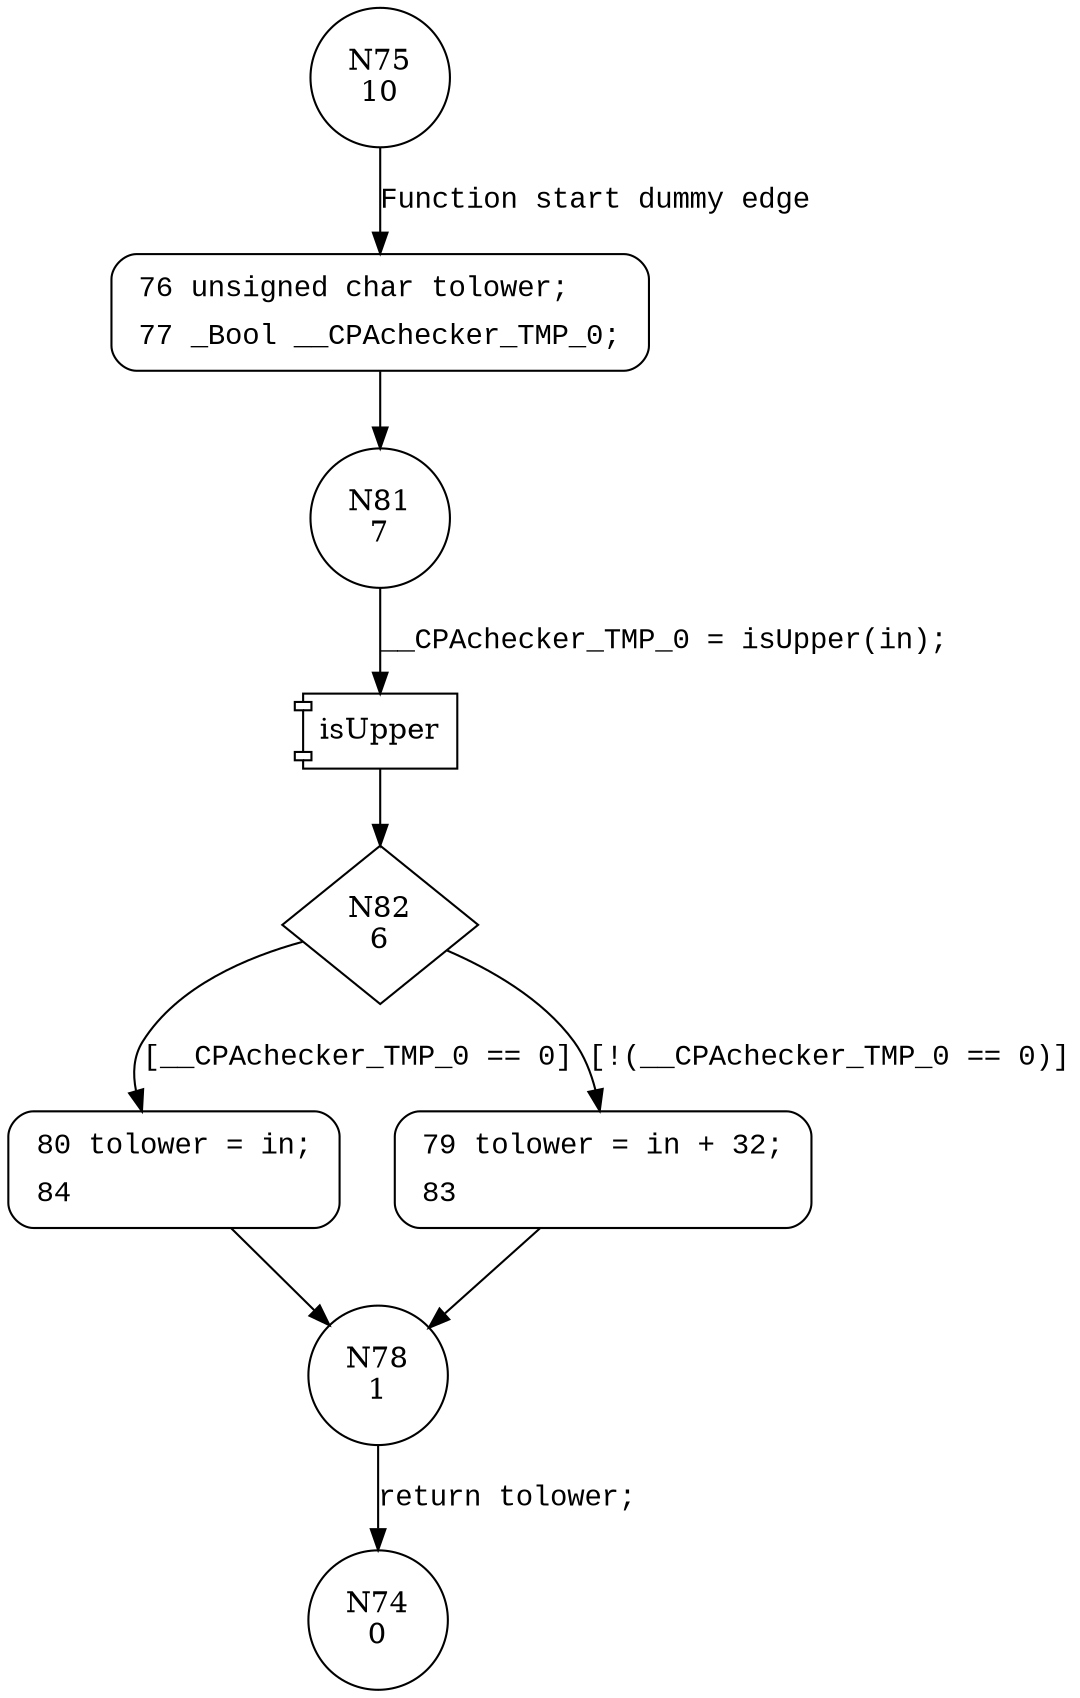 digraph toLower {
75 [shape="circle" label="N75\n10"]
76 [shape="circle" label="N76\n9"]
81 [shape="circle" label="N81\n7"]
82 [shape="diamond" label="N82\n6"]
80 [shape="circle" label="N80\n3"]
79 [shape="circle" label="N79\n5"]
78 [shape="circle" label="N78\n1"]
74 [shape="circle" label="N74\n0"]
76 [style="filled,bold" penwidth="1" fillcolor="white" fontname="Courier New" shape="Mrecord" label=<<table border="0" cellborder="0" cellpadding="3" bgcolor="white"><tr><td align="right">76</td><td align="left">unsigned char tolower;</td></tr><tr><td align="right">77</td><td align="left">_Bool __CPAchecker_TMP_0;</td></tr></table>>]
76 -> 81[label=""]
79 [style="filled,bold" penwidth="1" fillcolor="white" fontname="Courier New" shape="Mrecord" label=<<table border="0" cellborder="0" cellpadding="3" bgcolor="white"><tr><td align="right">79</td><td align="left">tolower = in + 32;</td></tr><tr><td align="right">83</td><td align="left"></td></tr></table>>]
79 -> 78[label=""]
80 [style="filled,bold" penwidth="1" fillcolor="white" fontname="Courier New" shape="Mrecord" label=<<table border="0" cellborder="0" cellpadding="3" bgcolor="white"><tr><td align="right">80</td><td align="left">tolower = in;</td></tr><tr><td align="right">84</td><td align="left"></td></tr></table>>]
80 -> 78[label=""]
75 -> 76 [label="Function start dummy edge" fontname="Courier New"]
100006 [shape="component" label="isUpper"]
81 -> 100006 [label="__CPAchecker_TMP_0 = isUpper(in);" fontname="Courier New"]
100006 -> 82 [label="" fontname="Courier New"]
82 -> 80 [label="[__CPAchecker_TMP_0 == 0]" fontname="Courier New"]
82 -> 79 [label="[!(__CPAchecker_TMP_0 == 0)]" fontname="Courier New"]
78 -> 74 [label="return tolower;" fontname="Courier New"]
}